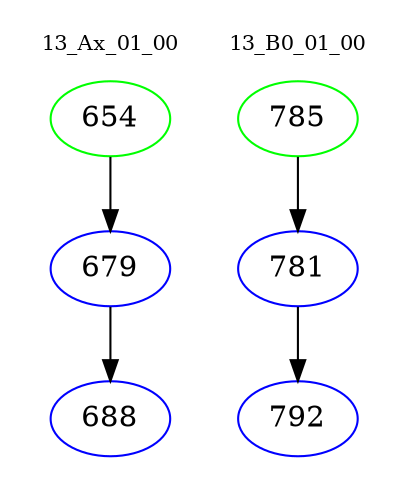 digraph{
subgraph cluster_0 {
color = white
label = "13_Ax_01_00";
fontsize=10;
T0_654 [label="654", color="green"]
T0_654 -> T0_679 [color="black"]
T0_679 [label="679", color="blue"]
T0_679 -> T0_688 [color="black"]
T0_688 [label="688", color="blue"]
}
subgraph cluster_1 {
color = white
label = "13_B0_01_00";
fontsize=10;
T1_785 [label="785", color="green"]
T1_785 -> T1_781 [color="black"]
T1_781 [label="781", color="blue"]
T1_781 -> T1_792 [color="black"]
T1_792 [label="792", color="blue"]
}
}
